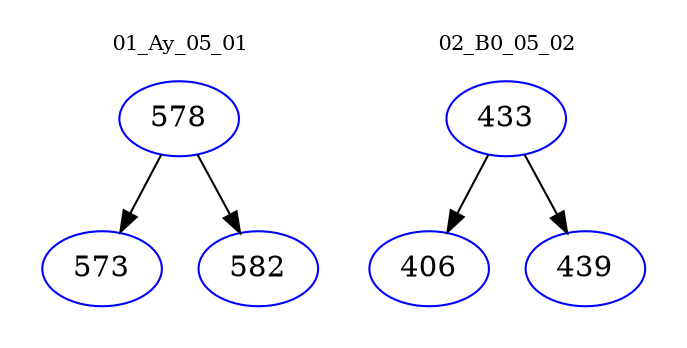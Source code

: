 digraph{
subgraph cluster_0 {
color = white
label = "01_Ay_05_01";
fontsize=10;
T0_578 [label="578", color="blue"]
T0_578 -> T0_573 [color="black"]
T0_573 [label="573", color="blue"]
T0_578 -> T0_582 [color="black"]
T0_582 [label="582", color="blue"]
}
subgraph cluster_1 {
color = white
label = "02_B0_05_02";
fontsize=10;
T1_433 [label="433", color="blue"]
T1_433 -> T1_406 [color="black"]
T1_406 [label="406", color="blue"]
T1_433 -> T1_439 [color="black"]
T1_439 [label="439", color="blue"]
}
}
